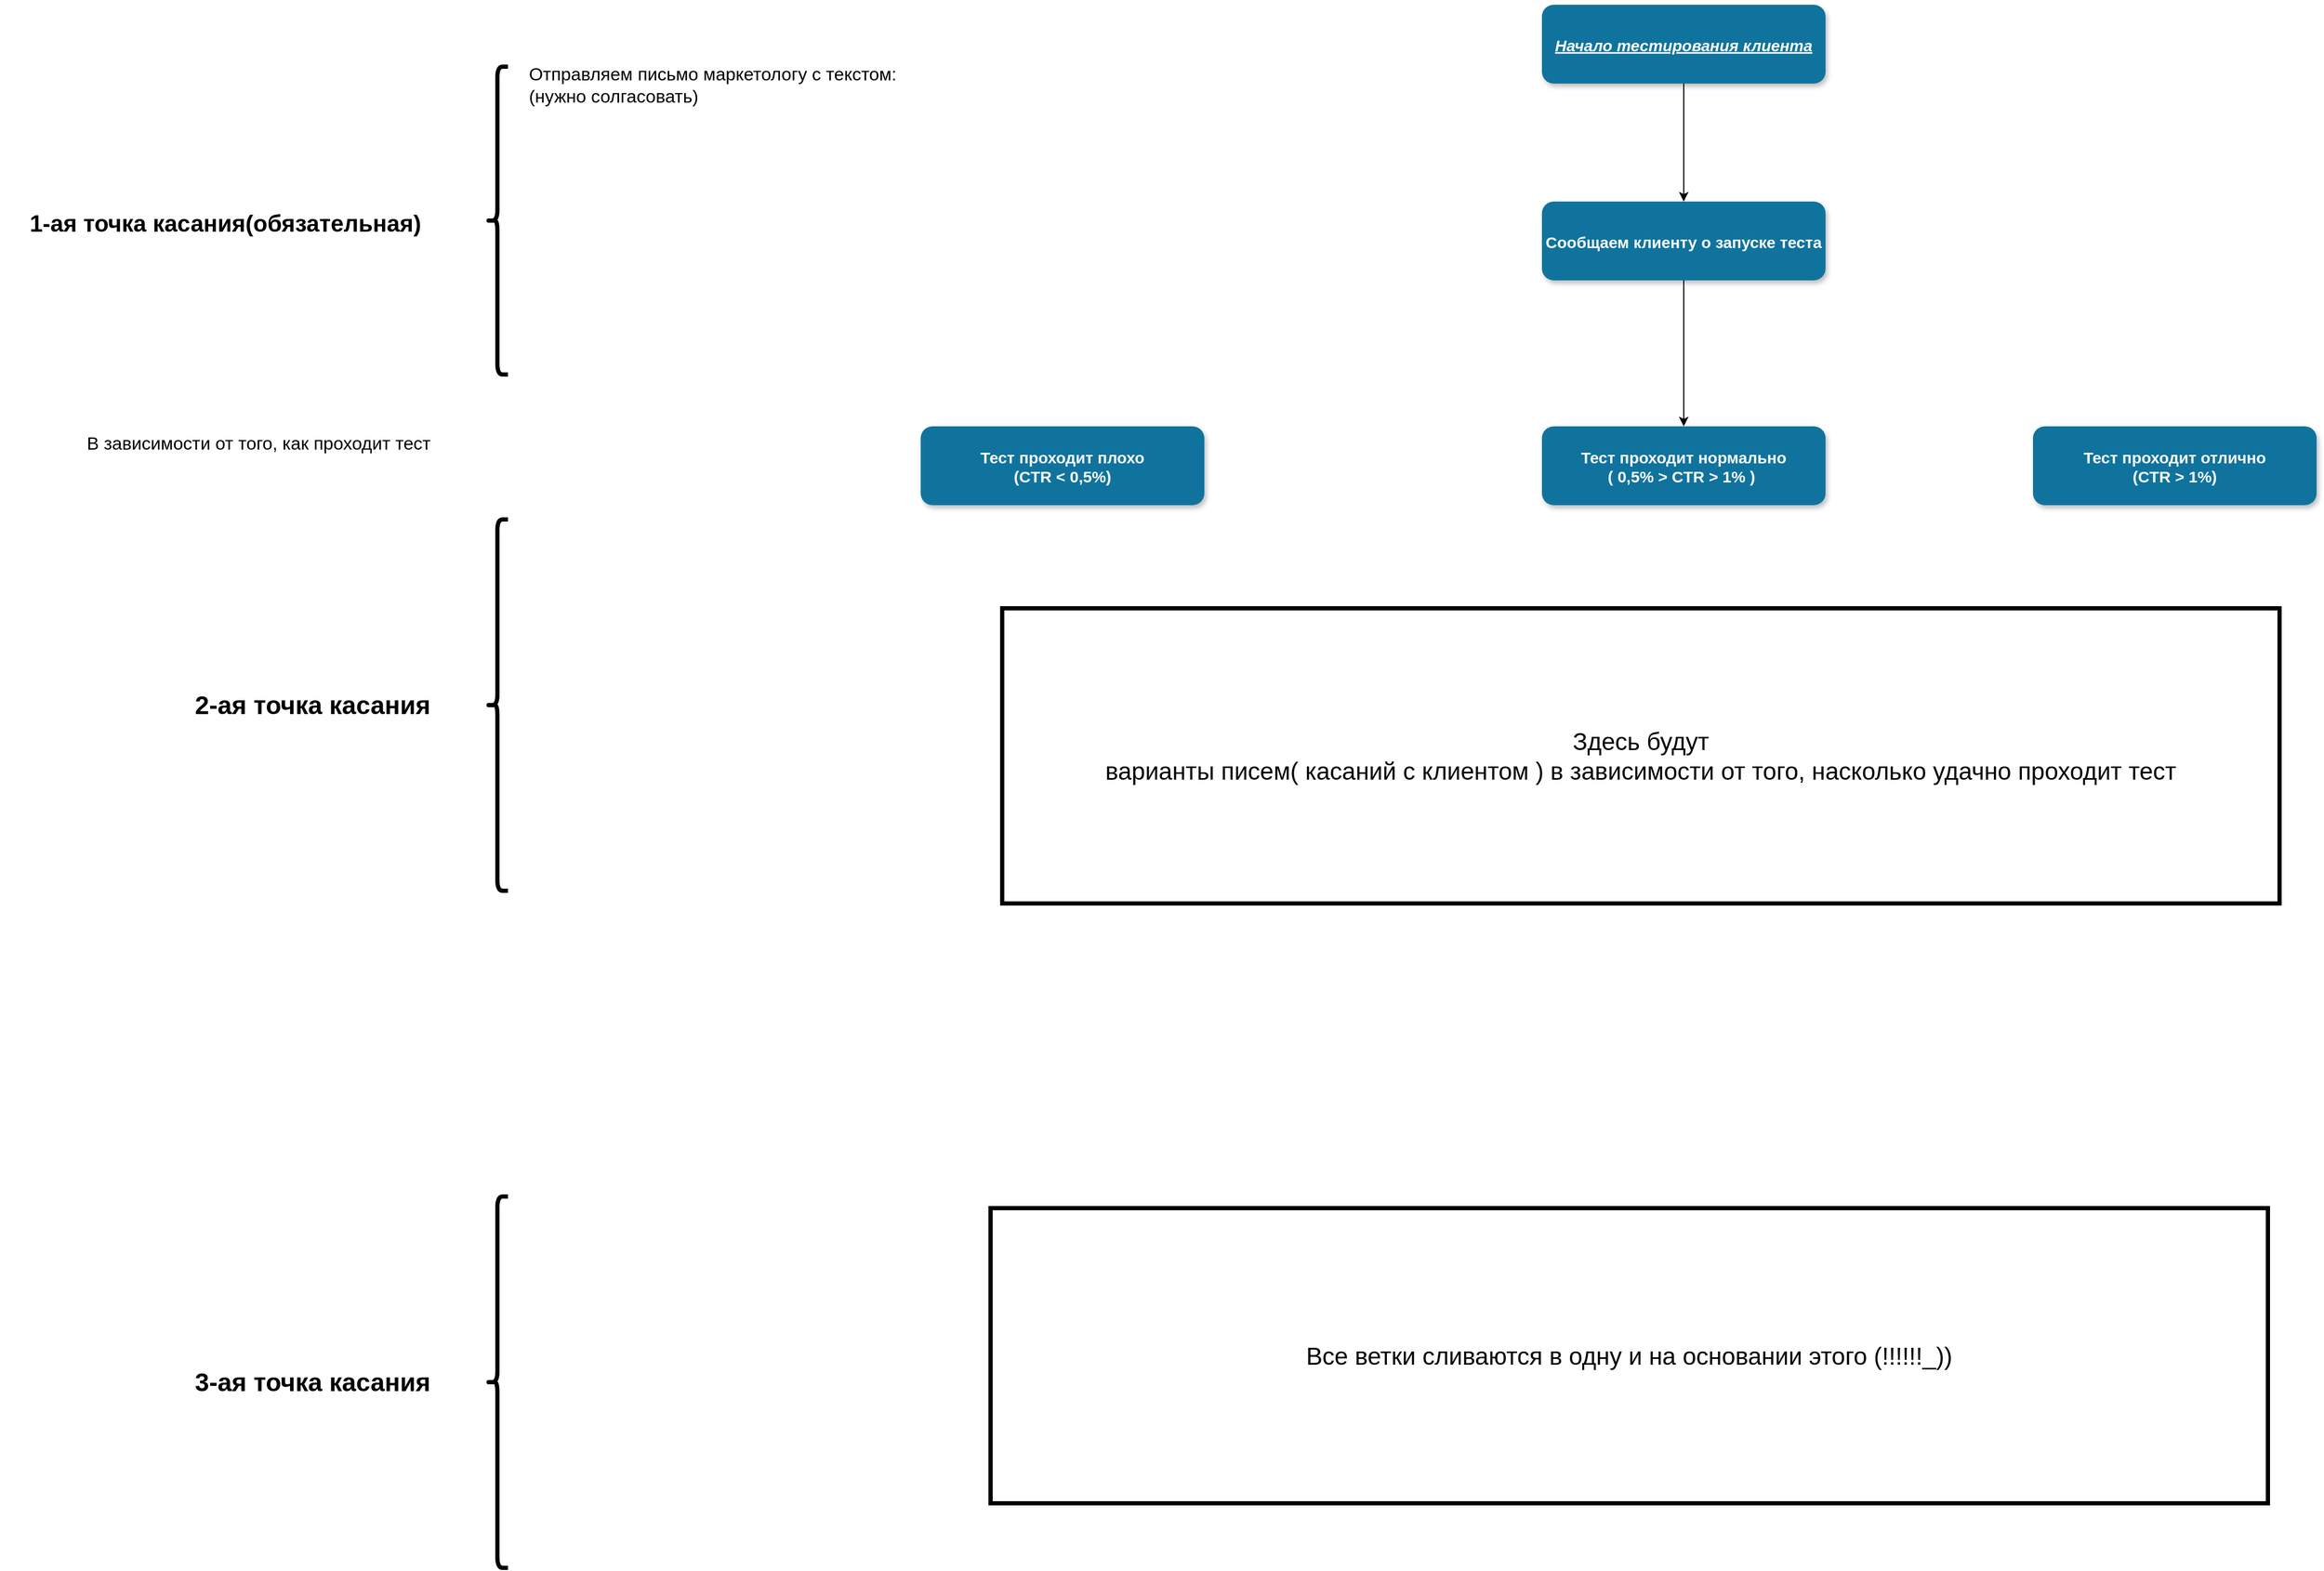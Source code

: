 <mxfile version="14.6.6" type="github">
  <diagram name="Page-1" id="97916047-d0de-89f5-080d-49f4d83e522f">
    <mxGraphModel dx="4150" dy="1228" grid="0" gridSize="10" guides="1" tooltips="1" connect="1" arrows="1" fold="1" page="1" pageScale="1.5" pageWidth="1100" pageHeight="1700" background="#ffffff" math="0" shadow="0">
      <root>
        <mxCell id="0" />
        <mxCell id="1" parent="0" />
        <mxCell id="WkDrt5I4f7olcOTcWhyi-60" style="edgeStyle=none;rounded=0;orthogonalLoop=1;jettySize=auto;html=1;exitX=0.5;exitY=1;exitDx=0;exitDy=0;fontSize=15;" edge="1" parent="1" source="2" target="WkDrt5I4f7olcOTcWhyi-59">
          <mxGeometry relative="1" as="geometry" />
        </mxCell>
        <mxCell id="2" value="Начало тестирования клиента" style="rounded=1;fillColor=#10739E;strokeColor=none;shadow=1;gradientColor=none;fontStyle=7;fontColor=#FFFFFF;fontSize=15;" parent="1" vertex="1">
          <mxGeometry x="672" y="205.5" width="268" height="74.5" as="geometry" />
        </mxCell>
        <mxCell id="WkDrt5I4f7olcOTcWhyi-57" value="" style="shape=curlyBracket;whiteSpace=wrap;html=1;rounded=1;fontSize=22;strokeWidth=4;fontStyle=1" vertex="1" parent="1">
          <mxGeometry x="-325" y="264" width="20" height="291" as="geometry" />
        </mxCell>
        <mxCell id="WkDrt5I4f7olcOTcWhyi-58" value="1-ая точка касания(обязательная)" style="text;html=1;strokeColor=none;fillColor=none;align=center;verticalAlign=middle;whiteSpace=wrap;rounded=0;fontSize=22;strokeWidth=2;fontStyle=1" vertex="1" parent="1">
          <mxGeometry x="-785" y="387" width="426" height="52" as="geometry" />
        </mxCell>
        <mxCell id="WkDrt5I4f7olcOTcWhyi-64" style="edgeStyle=elbowEdgeStyle;rounded=0;orthogonalLoop=1;jettySize=auto;html=1;exitX=0.5;exitY=1;exitDx=0;exitDy=0;fontSize=15;entryX=0.5;entryY=0;entryDx=0;entryDy=0;entryPerimeter=0;exitPerimeter=0;elbow=vertical;" edge="1" parent="1" source="WkDrt5I4f7olcOTcWhyi-59" target="WkDrt5I4f7olcOTcWhyi-62">
          <mxGeometry relative="1" as="geometry">
            <Array as="points">
              <mxPoint x="806" y="534" />
            </Array>
          </mxGeometry>
        </mxCell>
        <mxCell id="WkDrt5I4f7olcOTcWhyi-59" value="Сообщаем клиенту о запуске теста" style="rounded=1;fillColor=#10739E;strokeColor=none;shadow=1;gradientColor=none;fontStyle=1;fontColor=#FFFFFF;fontSize=15;" vertex="1" parent="1">
          <mxGeometry x="672" y="391.5" width="268" height="74.5" as="geometry" />
        </mxCell>
        <mxCell id="WkDrt5I4f7olcOTcWhyi-61" value="Тест проходит плохо &#xa;(CTR &lt; 0,5%)" style="rounded=1;fillColor=#10739E;strokeColor=none;shadow=1;gradientColor=none;fontStyle=1;fontColor=#FFFFFF;fontSize=15;" vertex="1" parent="1">
          <mxGeometry x="85" y="604" width="268" height="74.5" as="geometry" />
        </mxCell>
        <mxCell id="WkDrt5I4f7olcOTcWhyi-62" value="Тест проходит нормально&#xa;( 0,5% &gt; CTR &gt; 1% ) " style="rounded=1;fillColor=#10739E;strokeColor=none;shadow=1;gradientColor=none;fontStyle=1;fontColor=#FFFFFF;fontSize=15;" vertex="1" parent="1">
          <mxGeometry x="672" y="604" width="268" height="74.5" as="geometry" />
        </mxCell>
        <mxCell id="WkDrt5I4f7olcOTcWhyi-63" value="Тест проходит отлично&#xa;(CTR &gt; 1%)" style="rounded=1;fillColor=#10739E;strokeColor=none;shadow=1;gradientColor=none;fontStyle=1;fontColor=#FFFFFF;fontSize=15;" vertex="1" parent="1">
          <mxGeometry x="1136" y="604" width="268" height="74.5" as="geometry" />
        </mxCell>
        <mxCell id="WkDrt5I4f7olcOTcWhyi-65" value="В зависимости от того, как проходит тест" style="text;html=1;resizable=0;autosize=1;align=center;verticalAlign=middle;points=[];fillColor=none;strokeColor=none;rounded=0;fontSize=17;" vertex="1" parent="1">
          <mxGeometry x="-709" y="609" width="335" height="24" as="geometry" />
        </mxCell>
        <mxCell id="WkDrt5I4f7olcOTcWhyi-66" value="" style="shape=curlyBracket;whiteSpace=wrap;html=1;rounded=1;fontSize=15;fontStyle=1;strokeWidth=4;" vertex="1" parent="1">
          <mxGeometry x="-325" y="692" width="20" height="351" as="geometry" />
        </mxCell>
        <mxCell id="WkDrt5I4f7olcOTcWhyi-67" value="2-ая точка касания" style="text;html=1;strokeColor=none;fillColor=none;align=center;verticalAlign=middle;whiteSpace=wrap;rounded=0;fontSize=24;fontStyle=1" vertex="1" parent="1">
          <mxGeometry x="-620" y="841.5" width="261" height="52" as="geometry" />
        </mxCell>
        <mxCell id="WkDrt5I4f7olcOTcWhyi-68" value="&lt;div style=&quot;text-align: left&quot;&gt;&lt;span&gt;Отправляем письмо маркетологу &lt;/span&gt;&lt;span&gt;с текстом:&lt;/span&gt;&lt;/div&gt;&lt;div style=&quot;text-align: left&quot;&gt;&lt;span&gt;(нужно солгасовать)&lt;/span&gt;&lt;/div&gt;" style="text;html=1;resizable=0;autosize=1;align=center;verticalAlign=middle;points=[];fillColor=none;strokeColor=none;rounded=0;fontSize=17;" vertex="1" parent="1">
          <mxGeometry x="-291" y="260" width="357" height="44" as="geometry" />
        </mxCell>
        <mxCell id="WkDrt5I4f7olcOTcWhyi-71" value="&lt;font style=&quot;font-size: 23px&quot;&gt;Здесь будут &lt;br&gt;варианты писем( касаний с клиентом ) в зависимости от того, насколько удачно проходит тест&lt;/font&gt;" style="whiteSpace=wrap;html=1;fontSize=17;strokeWidth=4;" vertex="1" parent="1">
          <mxGeometry x="162" y="776" width="1207" height="279" as="geometry" />
        </mxCell>
        <mxCell id="WkDrt5I4f7olcOTcWhyi-73" value="" style="shape=curlyBracket;whiteSpace=wrap;html=1;rounded=1;fontSize=15;fontStyle=1;strokeWidth=4;" vertex="1" parent="1">
          <mxGeometry x="-325" y="1332" width="20" height="351" as="geometry" />
        </mxCell>
        <mxCell id="WkDrt5I4f7olcOTcWhyi-74" value="3-ая точка касания" style="text;html=1;strokeColor=none;fillColor=none;align=center;verticalAlign=middle;whiteSpace=wrap;rounded=0;fontSize=24;fontStyle=1" vertex="1" parent="1">
          <mxGeometry x="-620" y="1481.5" width="261" height="52" as="geometry" />
        </mxCell>
        <mxCell id="WkDrt5I4f7olcOTcWhyi-75" value="&lt;span style=&quot;font-size: 23px&quot;&gt;Все ветки сливаются в одну и на основании этого (!!!!!!_))&lt;/span&gt;" style="whiteSpace=wrap;html=1;fontSize=17;strokeWidth=4;" vertex="1" parent="1">
          <mxGeometry x="151" y="1343" width="1207" height="279" as="geometry" />
        </mxCell>
      </root>
    </mxGraphModel>
  </diagram>
</mxfile>

